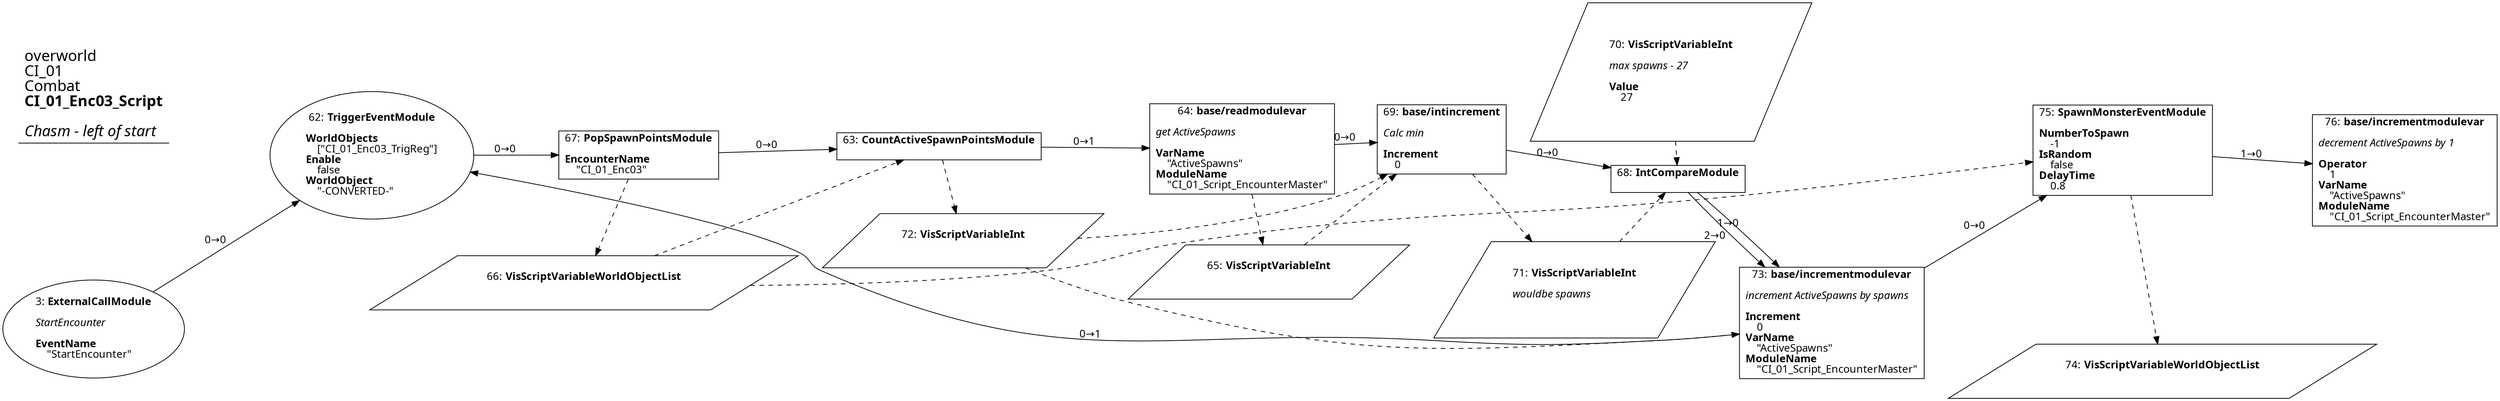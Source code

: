 digraph {
    layout = fdp;
    overlap = prism;
    sep = "+16";
    splines = spline;

    node [ shape = box ];

    graph [ fontname = "Segoe UI" ];
    node [ fontname = "Segoe UI" ];
    edge [ fontname = "Segoe UI" ];

    3 [ label = <3: <b>ExternalCallModule</b><br/><br/><i>StartEncounter<br align="left"/></i><br align="left"/><b>EventName</b><br align="left"/>    &quot;StartEncounter&quot;<br align="left"/>> ];
    3 [ shape = oval ]
    3 [ pos = "-0.41700003,0.209!" ];
    3 -> 62 [ label = "0→0" ];

    62 [ label = <62: <b>TriggerEventModule</b><br/><br/><b>WorldObjects</b><br align="left"/>    [&quot;CI_01_Enc03_TrigReg&quot;]<br align="left"/><b>Enable</b><br align="left"/>    false<br align="left"/><b>WorldObject</b><br align="left"/>    &quot;-CONVERTED-&quot;<br align="left"/>> ];
    62 [ shape = oval ]
    62 [ pos = "-0.078,0.39600003!" ];
    62 -> 67 [ label = "0→0" ];

    63 [ label = <63: <b>CountActiveSpawnPointsModule</b><br/><br/>> ];
    63 [ pos = "0.45700002,0.39900002!" ];
    63 -> 64 [ label = "0→1" ];
    66 -> 63 [ style = dashed ];
    63 -> 72 [ style = dashed ];

    64 [ label = <64: <b>base/readmodulevar</b><br/><br/><i>get ActiveSpawns<br align="left"/></i><br align="left"/><b>VarName</b><br align="left"/>    &quot;ActiveSpawns&quot;<br align="left"/><b>ModuleName</b><br align="left"/>    &quot;CI_01_Script_EncounterMaster&quot;<br align="left"/>> ];
    64 [ pos = "0.72900003,0.4!" ];
    64 -> 69 [ label = "0→0" ];
    64 -> 65 [ style = dashed ];

    65 [ label = <65: <b>VisScriptVariableInt</b><br/><br/>> ];
    65 [ shape = parallelogram ]
    65 [ pos = "0.73,0.268!" ];

    66 [ label = <66: <b>VisScriptVariableWorldObjectList</b><br/><br/>> ];
    66 [ shape = parallelogram ]
    66 [ pos = "0.22700001,0.26900002!" ];

    67 [ label = <67: <b>PopSpawnPointsModule</b><br/><br/><b>EncounterName</b><br align="left"/>    &quot;CI_01_Enc03&quot;<br align="left"/>> ];
    67 [ pos = "0.22600001,0.39800003!" ];
    67 -> 63 [ label = "0→0" ];
    67 -> 66 [ style = dashed ];

    68 [ label = <68: <b>IntCompareModule</b><br/><br/>> ];
    68 [ pos = "1.1810001,0.4!" ];
    68 -> 73 [ label = "1→0" ];
    68 -> 73 [ label = "2→0" ];
    70 -> 68 [ style = dashed ];
    71 -> 68 [ style = dashed ];

    69 [ label = <69: <b>base/intincrement</b><br/><br/><i>Calc min<br align="left"/></i><br align="left"/><b>Increment</b><br align="left"/>    0<br align="left"/>> ];
    69 [ pos = "0.97300005,0.4!" ];
    69 -> 68 [ label = "0→0" ];
    69 -> 71 [ style = dashed ];
    72 -> 69 [ style = dashed ];
    65 -> 69 [ style = dashed ];

    70 [ label = <70: <b>VisScriptVariableInt</b><br/><br/><i>max spawns - 27<br align="left"/></i><br align="left"/><b>Value</b><br align="left"/>    27<br align="left"/>> ];
    70 [ shape = parallelogram ]
    70 [ pos = "1.177,0.45700002!" ];

    71 [ label = <71: <b>VisScriptVariableInt</b><br/><br/><i>wouldbe spawns<br align="left"/></i><br align="left"/>> ];
    71 [ shape = parallelogram ]
    71 [ pos = "0.97700006,0.254!" ];

    72 [ label = <72: <b>VisScriptVariableInt</b><br/><br/>> ];
    72 [ shape = parallelogram ]
    72 [ pos = "0.467,0.29500002!" ];

    73 [ label = <73: <b>base/incrementmodulevar</b><br/><br/><i>increment ActiveSpawns by spawns<br align="left"/></i><br align="left"/><b>Increment</b><br align="left"/>    0<br align="left"/><b>VarName</b><br align="left"/>    &quot;ActiveSpawns&quot;<br align="left"/><b>ModuleName</b><br align="left"/>    &quot;CI_01_Script_EncounterMaster&quot;<br align="left"/>> ];
    73 [ pos = "1.363,0.21000001!" ];
    73 -> 75 [ label = "0→0" ];
    73 -> 62 [ label = "0→1" ];
    72 -> 73 [ style = dashed ];

    74 [ label = <74: <b>VisScriptVariableWorldObjectList</b><br/><br/>> ];
    74 [ shape = parallelogram ]
    74 [ pos = "1.626,0.171!" ];

    75 [ label = <75: <b>SpawnMonsterEventModule</b><br/><br/><b>NumberToSpawn</b><br align="left"/>    -1<br align="left"/><b>IsRandom</b><br align="left"/>    false<br align="left"/><b>DelayTime</b><br align="left"/>    0.8<br align="left"/>> ];
    75 [ pos = "1.6240001,0.40100002!" ];
    75 -> 76 [ label = "1→0" ];
    75 -> 74 [ style = dashed ];
    66 -> 75 [ style = dashed ];

    76 [ label = <76: <b>base/incrementmodulevar</b><br/><br/><i>decrement ActiveSpawns by 1<br align="left"/></i><br align="left"/><b>Operator</b><br align="left"/>    1<br align="left"/><b>VarName</b><br align="left"/>    &quot;ActiveSpawns&quot;<br align="left"/><b>ModuleName</b><br align="left"/>    &quot;CI_01_Script_EncounterMaster&quot;<br align="left"/>> ];
    76 [ pos = "1.9120001,0.37800002!" ];

    title [ pos = "-0.418,0.45800003!" ];
    title [ shape = underline ];
    title [ label = <<font point-size="20">overworld<br align="left"/>CI_01<br align="left"/>Combat<br align="left"/><b>CI_01_Enc03_Script</b><br align="left"/><br/><i>Chasm - left of start</i><br align="left"/></font>> ];
}
